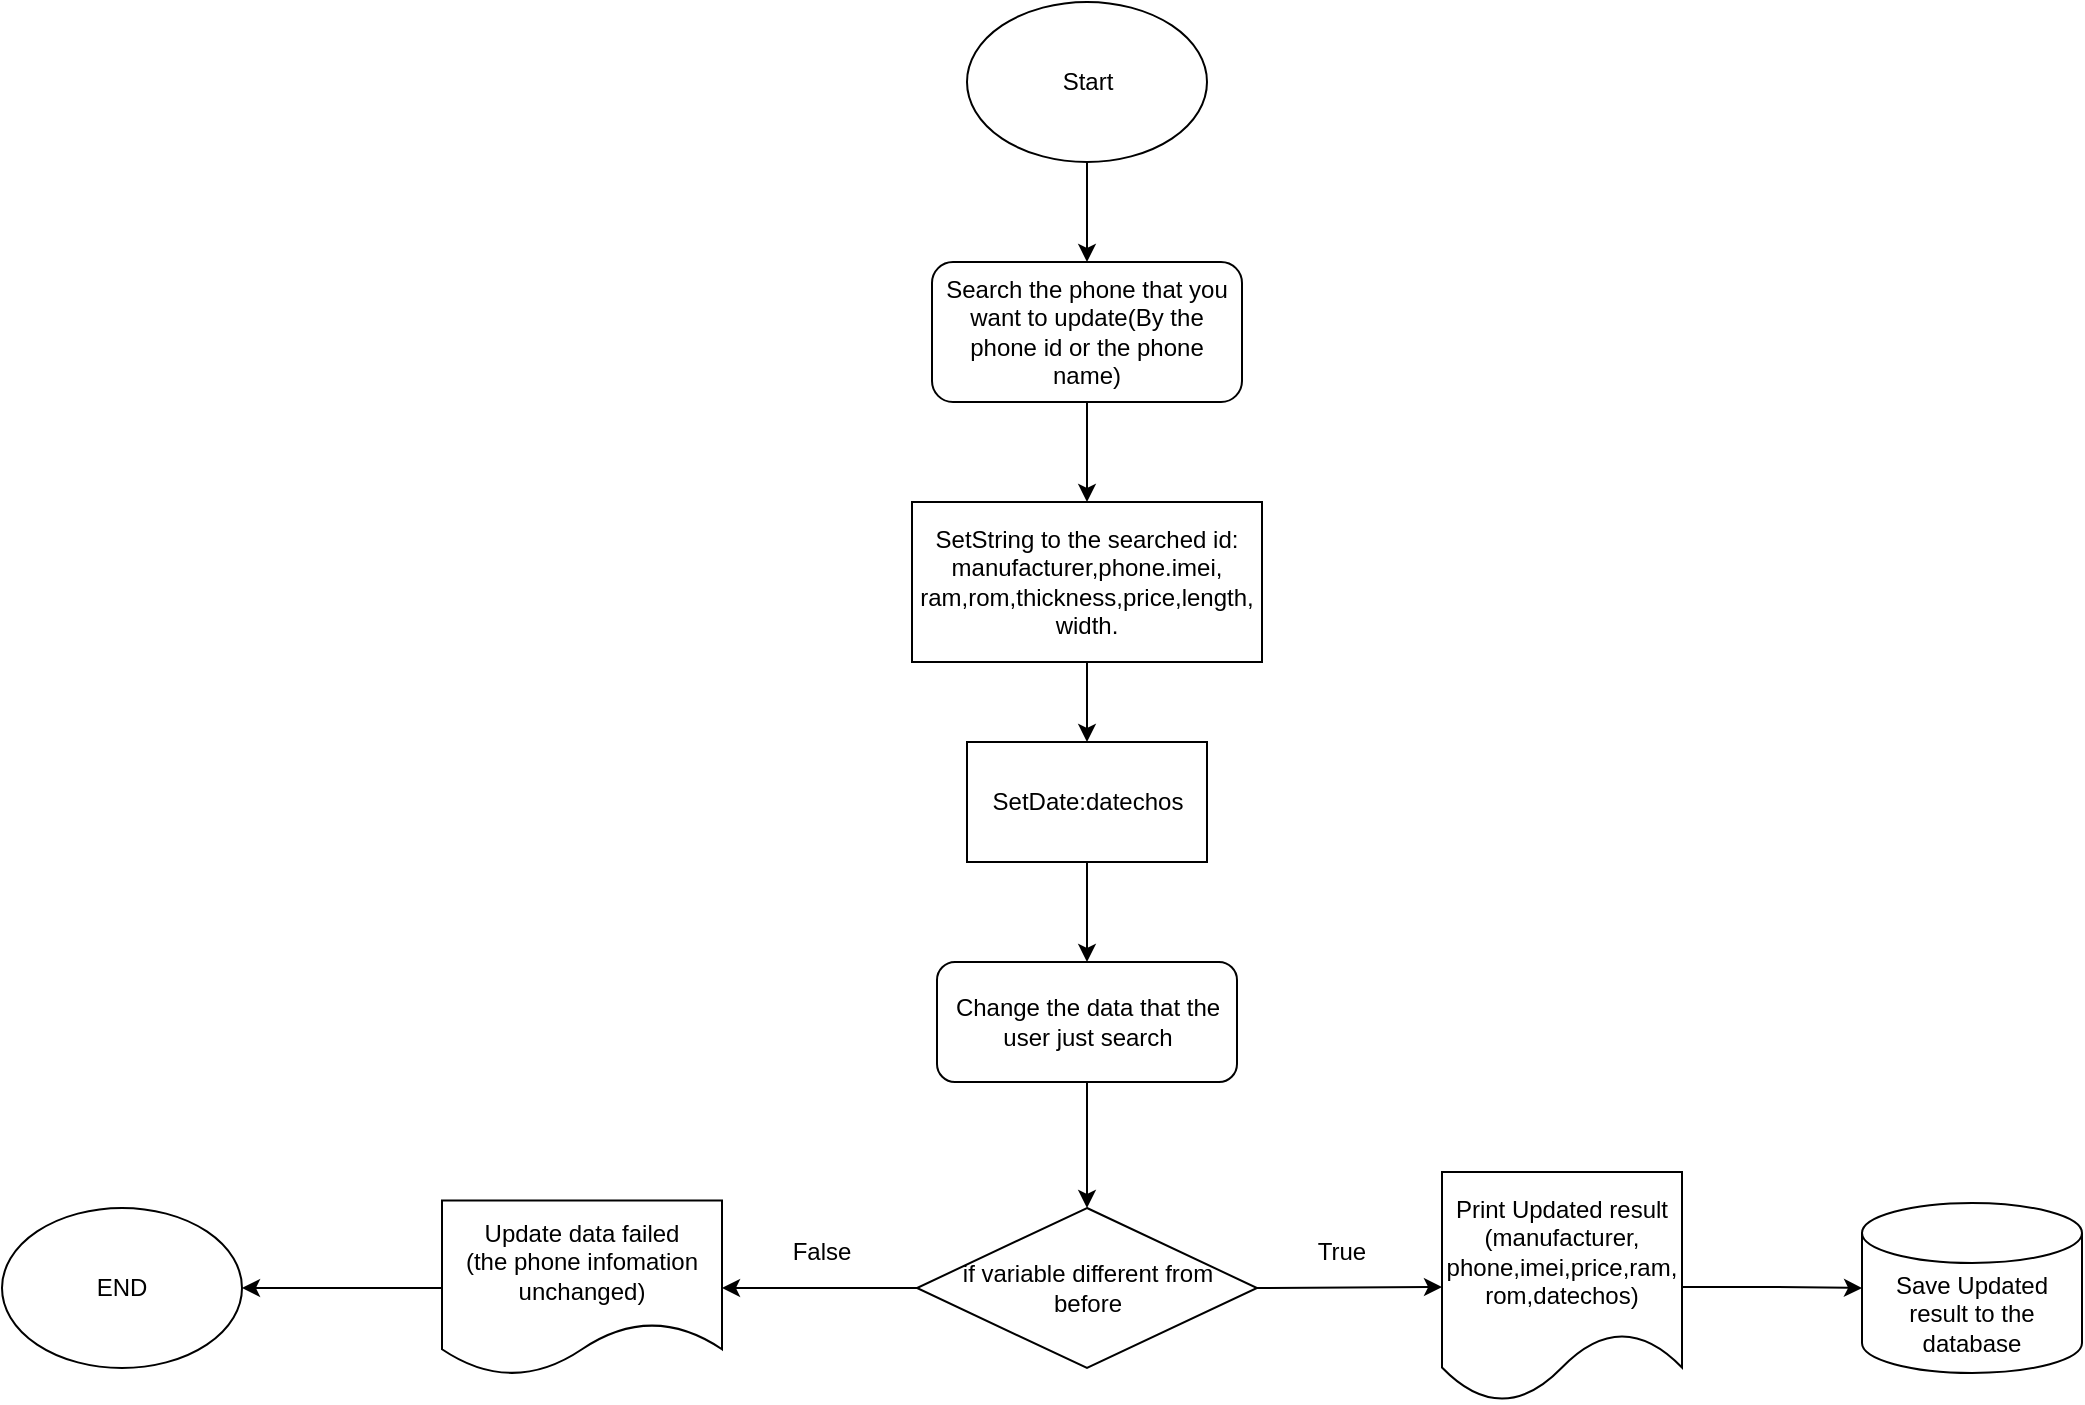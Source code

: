 <mxfile version="21.6.2" type="github">
  <diagram id="kuvdwOfbVBNi5Gu6zfzG" name="Trang-1">
    <mxGraphModel dx="1877" dy="1742" grid="1" gridSize="10" guides="1" tooltips="1" connect="1" arrows="1" fold="1" page="1" pageScale="1" pageWidth="827" pageHeight="1169" math="0" shadow="0">
      <root>
        <mxCell id="0" />
        <mxCell id="1" parent="0" />
        <mxCell id="RJY6VPwGWgeiENAhCizJ-1" value="Start" style="ellipse;whiteSpace=wrap;html=1;" parent="1" vertex="1">
          <mxGeometry x="312.5" y="-80" width="120" height="80" as="geometry" />
        </mxCell>
        <mxCell id="RJY6VPwGWgeiENAhCizJ-9" value="" style="edgeStyle=orthogonalEdgeStyle;rounded=0;orthogonalLoop=1;jettySize=auto;html=1;exitX=0.5;exitY=1;exitDx=0;exitDy=0;entryX=0.5;entryY=0;entryDx=0;entryDy=0;" parent="1" source="p27wDWyal36n_LC1DOt--1" target="p27wDWyal36n_LC1DOt--3" edge="1">
          <mxGeometry relative="1" as="geometry">
            <mxPoint x="370" y="240" as="sourcePoint" />
            <mxPoint x="370" y="270" as="targetPoint" />
          </mxGeometry>
        </mxCell>
        <mxCell id="RJY6VPwGWgeiENAhCizJ-5" value="if variable different from&lt;br&gt;before" style="rhombus;whiteSpace=wrap;html=1;" parent="1" vertex="1">
          <mxGeometry x="287.5" y="523" width="170" height="80" as="geometry" />
        </mxCell>
        <mxCell id="RJY6VPwGWgeiENAhCizJ-12" value="" style="endArrow=classic;html=1;rounded=0;exitX=1;exitY=0.5;exitDx=0;exitDy=0;entryX=0;entryY=0.5;entryDx=0;entryDy=0;" parent="1" source="RJY6VPwGWgeiENAhCizJ-5" target="RJY6VPwGWgeiENAhCizJ-13" edge="1">
          <mxGeometry width="50" height="50" relative="1" as="geometry">
            <mxPoint x="470" y="500" as="sourcePoint" />
            <mxPoint x="570" y="490" as="targetPoint" />
          </mxGeometry>
        </mxCell>
        <mxCell id="Y5uSswB-v9rSP0sywz57-2" style="edgeStyle=orthogonalEdgeStyle;rounded=0;orthogonalLoop=1;jettySize=auto;html=1;entryX=0;entryY=0.5;entryDx=0;entryDy=0;entryPerimeter=0;" parent="1" source="RJY6VPwGWgeiENAhCizJ-13" target="Y5uSswB-v9rSP0sywz57-1" edge="1">
          <mxGeometry relative="1" as="geometry" />
        </mxCell>
        <mxCell id="RJY6VPwGWgeiENAhCizJ-13" value="Print Updated result&lt;br&gt;(manufacturer,&lt;br&gt;phone,imei,price,ram,&lt;br&gt;rom,datechos)" style="shape=document;whiteSpace=wrap;html=1;boundedLbl=1;" parent="1" vertex="1">
          <mxGeometry x="550" y="505" width="120" height="115" as="geometry" />
        </mxCell>
        <mxCell id="RJY6VPwGWgeiENAhCizJ-17" value="" style="endArrow=classic;html=1;rounded=0;exitX=0;exitY=0.5;exitDx=0;exitDy=0;entryX=1;entryY=0.5;entryDx=0;entryDy=0;" parent="1" source="RJY6VPwGWgeiENAhCizJ-20" target="bcdbASTRAcMwNjHkz0l2-1" edge="1">
          <mxGeometry width="50" height="50" relative="1" as="geometry">
            <mxPoint x="710" y="500" as="sourcePoint" />
            <mxPoint x="-50" y="562.5" as="targetPoint" />
            <Array as="points" />
          </mxGeometry>
        </mxCell>
        <mxCell id="RJY6VPwGWgeiENAhCizJ-19" value="" style="endArrow=classic;html=1;rounded=0;exitX=0;exitY=0.5;exitDx=0;exitDy=0;entryX=1;entryY=0.5;entryDx=0;entryDy=0;" parent="1" source="RJY6VPwGWgeiENAhCizJ-5" target="RJY6VPwGWgeiENAhCizJ-20" edge="1">
          <mxGeometry width="50" height="50" relative="1" as="geometry">
            <mxPoint x="400" y="550" as="sourcePoint" />
            <mxPoint x="370" y="580" as="targetPoint" />
            <Array as="points" />
          </mxGeometry>
        </mxCell>
        <mxCell id="RJY6VPwGWgeiENAhCizJ-20" value="Update data failed&lt;br&gt;(the phone infomation unchanged)" style="shape=document;whiteSpace=wrap;html=1;boundedLbl=1;" parent="1" vertex="1">
          <mxGeometry x="50" y="519.25" width="140" height="87.5" as="geometry" />
        </mxCell>
        <mxCell id="RJY6VPwGWgeiENAhCizJ-23" value="True" style="text;html=1;strokeColor=none;fillColor=none;align=center;verticalAlign=middle;whiteSpace=wrap;rounded=0;" parent="1" vertex="1">
          <mxGeometry x="470" y="530" width="60" height="30" as="geometry" />
        </mxCell>
        <mxCell id="RJY6VPwGWgeiENAhCizJ-24" value="False" style="text;html=1;strokeColor=none;fillColor=none;align=center;verticalAlign=middle;whiteSpace=wrap;rounded=0;" parent="1" vertex="1">
          <mxGeometry x="210" y="530" width="60" height="30" as="geometry" />
        </mxCell>
        <mxCell id="p27wDWyal36n_LC1DOt--1" value="&lt;div&gt;SetString to the searched id: manufacturer,phone.imei,&lt;/div&gt;&lt;div&gt;ram,rom,thickness,price,length,&lt;/div&gt;&lt;div&gt;width.&lt;/div&gt;" style="rounded=0;whiteSpace=wrap;html=1;" parent="1" vertex="1">
          <mxGeometry x="285" y="170" width="175" height="80" as="geometry" />
        </mxCell>
        <mxCell id="bcdbASTRAcMwNjHkz0l2-1" value="END" style="ellipse;whiteSpace=wrap;html=1;" parent="1" vertex="1">
          <mxGeometry x="-170" y="523" width="120" height="80" as="geometry" />
        </mxCell>
        <mxCell id="o0lZUKYAZ2Y6aPnKu2QU-3" style="edgeStyle=orthogonalEdgeStyle;rounded=0;orthogonalLoop=1;jettySize=auto;html=1;entryX=0.5;entryY=0;entryDx=0;entryDy=0;" parent="1" source="p27wDWyal36n_LC1DOt--3" target="o0lZUKYAZ2Y6aPnKu2QU-2" edge="1">
          <mxGeometry relative="1" as="geometry" />
        </mxCell>
        <mxCell id="o0lZUKYAZ2Y6aPnKu2QU-4" style="edgeStyle=orthogonalEdgeStyle;rounded=0;orthogonalLoop=1;jettySize=auto;html=1;exitX=0.5;exitY=1;exitDx=0;exitDy=0;entryX=0.5;entryY=0;entryDx=0;entryDy=0;" parent="1" source="o0lZUKYAZ2Y6aPnKu2QU-2" target="RJY6VPwGWgeiENAhCizJ-5" edge="1">
          <mxGeometry relative="1" as="geometry" />
        </mxCell>
        <mxCell id="o0lZUKYAZ2Y6aPnKu2QU-2" value="Change the data that the user just search" style="rounded=1;whiteSpace=wrap;html=1;" parent="1" vertex="1">
          <mxGeometry x="297.5" y="400" width="150" height="60" as="geometry" />
        </mxCell>
        <mxCell id="Y5uSswB-v9rSP0sywz57-1" value="Save Updated result to the database" style="shape=cylinder3;whiteSpace=wrap;html=1;boundedLbl=1;backgroundOutline=1;size=15;" parent="1" vertex="1">
          <mxGeometry x="760" y="520.5" width="110" height="85" as="geometry" />
        </mxCell>
        <mxCell id="SR2VgarE3KyTox3N2VkE-1" value="" style="edgeStyle=orthogonalEdgeStyle;rounded=0;orthogonalLoop=1;jettySize=auto;html=1;entryX=0.5;entryY=0;entryDx=0;entryDy=0;" parent="1" source="o0lZUKYAZ2Y6aPnKu2QU-1" target="p27wDWyal36n_LC1DOt--1" edge="1">
          <mxGeometry relative="1" as="geometry">
            <mxPoint x="155" y="155" as="sourcePoint" />
            <mxPoint x="370" y="400" as="targetPoint" />
          </mxGeometry>
        </mxCell>
        <mxCell id="p27wDWyal36n_LC1DOt--3" value="SetDate:datechos" style="rounded=0;whiteSpace=wrap;html=1;" parent="1" vertex="1">
          <mxGeometry x="312.5" y="290" width="120" height="60" as="geometry" />
        </mxCell>
        <mxCell id="SR2VgarE3KyTox3N2VkE-2" value="" style="edgeStyle=orthogonalEdgeStyle;rounded=0;orthogonalLoop=1;jettySize=auto;html=1;entryX=0.5;entryY=0;entryDx=0;entryDy=0;" parent="1" source="RJY6VPwGWgeiENAhCizJ-1" target="o0lZUKYAZ2Y6aPnKu2QU-1" edge="1">
          <mxGeometry relative="1" as="geometry">
            <mxPoint x="373" y="170" as="targetPoint" />
            <mxPoint x="373" y="90" as="sourcePoint" />
          </mxGeometry>
        </mxCell>
        <mxCell id="o0lZUKYAZ2Y6aPnKu2QU-1" value="Search the phone that you want to update(By the phone id or the phone name)" style="rounded=1;whiteSpace=wrap;html=1;" parent="1" vertex="1">
          <mxGeometry x="295" y="50" width="155" height="70" as="geometry" />
        </mxCell>
      </root>
    </mxGraphModel>
  </diagram>
</mxfile>
